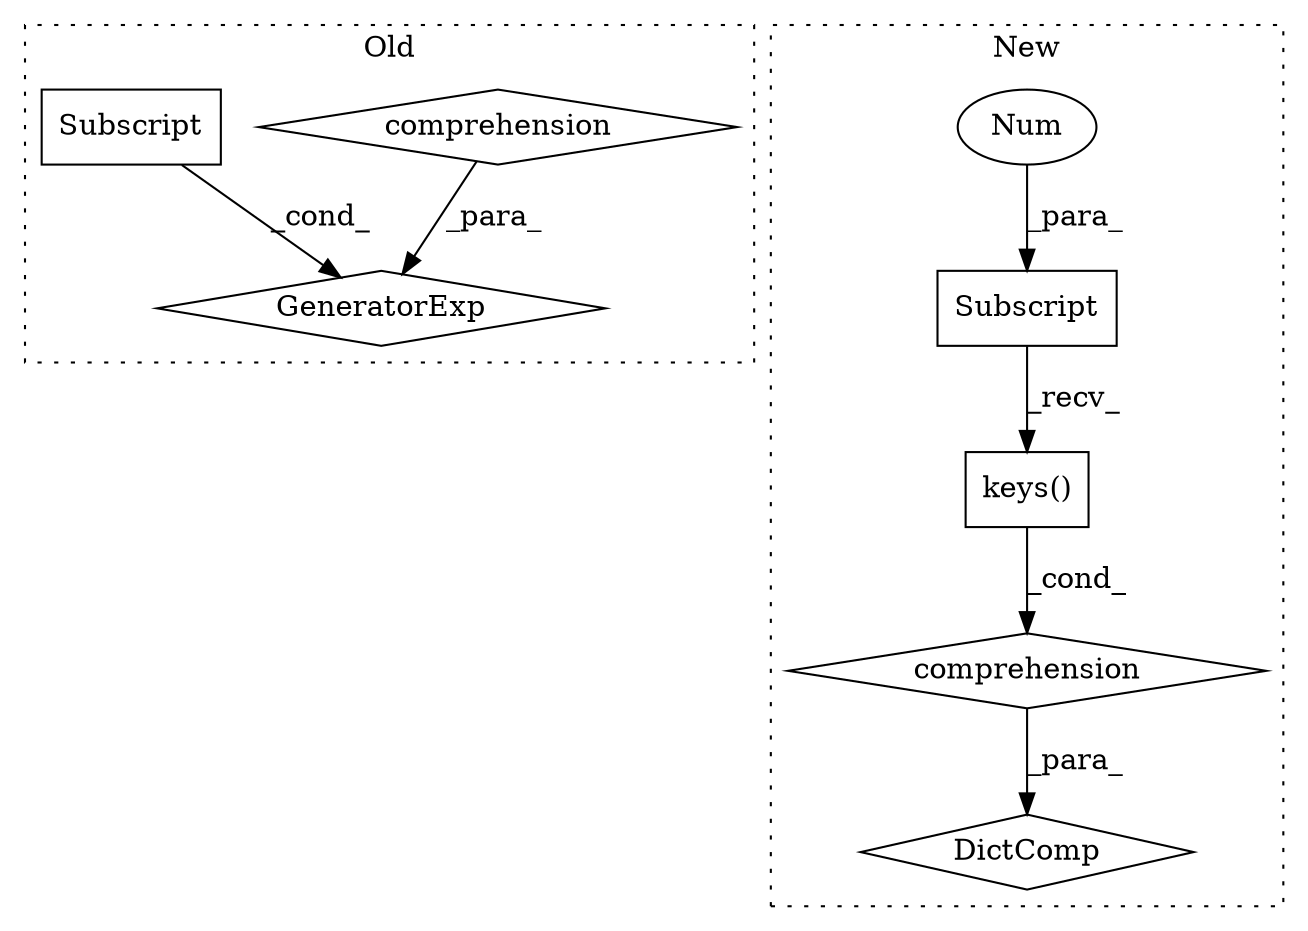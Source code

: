digraph G {
subgraph cluster0 {
1 [label="GeneratorExp" a="55" s="22945" l="3" shape="diamond"];
3 [label="comprehension" a="45" s="22957" l="3" shape="diamond"];
8 [label="Subscript" a="63" s="22945,0" l="11,0" shape="box"];
label = "Old";
style="dotted";
}
subgraph cluster1 {
2 [label="keys()" a="75" s="22740" l="23" shape="box"];
4 [label="comprehension" a="45" s="22731" l="3" shape="diamond"];
5 [label="Subscript" a="63" s="22740,0" l="16,0" shape="box"];
6 [label="DictComp" a="84" s="22666" l="107" shape="diamond"];
7 [label="Num" a="76" s="22754" l="1" shape="ellipse"];
label = "New";
style="dotted";
}
2 -> 4 [label="_cond_"];
3 -> 1 [label="_para_"];
4 -> 6 [label="_para_"];
5 -> 2 [label="_recv_"];
7 -> 5 [label="_para_"];
8 -> 1 [label="_cond_"];
}